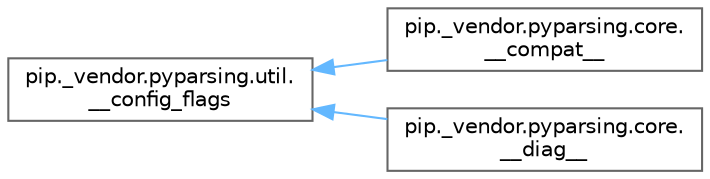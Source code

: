 digraph "Graphical Class Hierarchy"
{
 // LATEX_PDF_SIZE
  bgcolor="transparent";
  edge [fontname=Helvetica,fontsize=10,labelfontname=Helvetica,labelfontsize=10];
  node [fontname=Helvetica,fontsize=10,shape=box,height=0.2,width=0.4];
  rankdir="LR";
  Node0 [id="Node000000",label="pip._vendor.pyparsing.util.\l__config_flags",height=0.2,width=0.4,color="grey40", fillcolor="white", style="filled",URL="$d7/dfe/classpip_1_1__vendor_1_1pyparsing_1_1util_1_1____config__flags.html",tooltip=" "];
  Node0 -> Node1 [id="edge4919_Node000000_Node000001",dir="back",color="steelblue1",style="solid",tooltip=" "];
  Node1 [id="Node000001",label="pip._vendor.pyparsing.core.\l__compat__",height=0.2,width=0.4,color="grey40", fillcolor="white", style="filled",URL="$d9/d92/classpip_1_1__vendor_1_1pyparsing_1_1core_1_1____compat____.html",tooltip=" "];
  Node0 -> Node2 [id="edge4920_Node000000_Node000002",dir="back",color="steelblue1",style="solid",tooltip=" "];
  Node2 [id="Node000002",label="pip._vendor.pyparsing.core.\l__diag__",height=0.2,width=0.4,color="grey40", fillcolor="white", style="filled",URL="$d7/de8/classpip_1_1__vendor_1_1pyparsing_1_1core_1_1____diag____.html",tooltip=" "];
}

